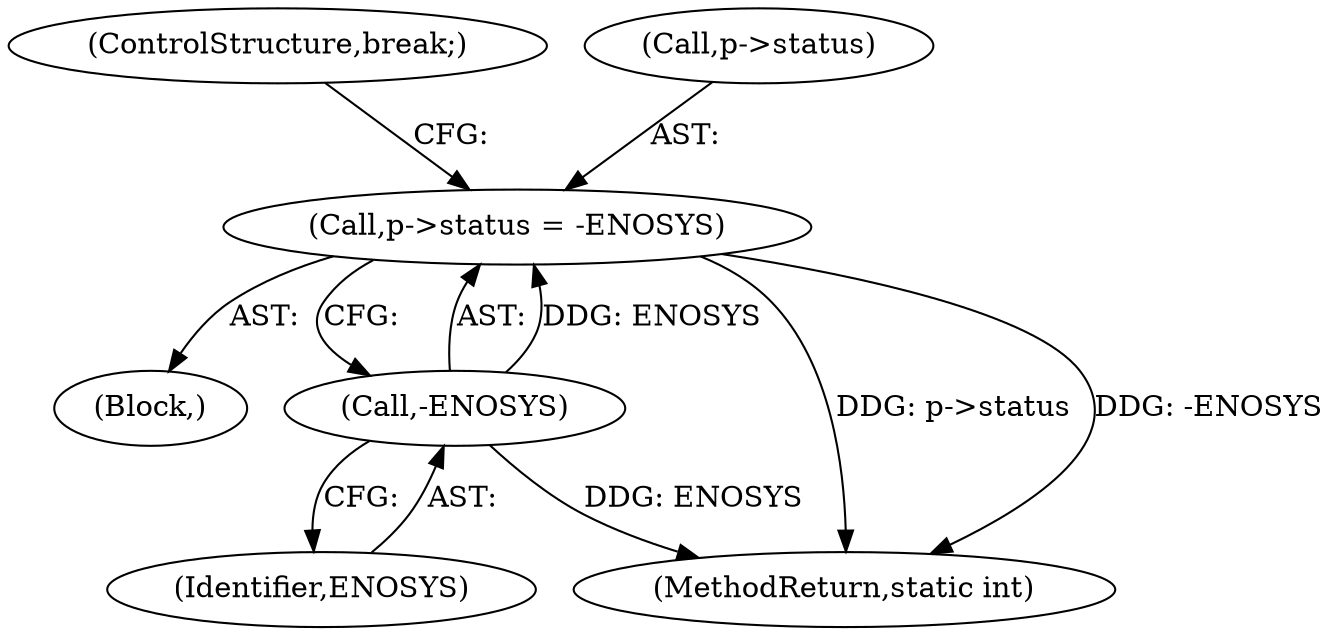 digraph "0_Android_073a80800f341325932c66818ce4302b312909a4_0@pointer" {
"1000298" [label="(Call,p->status = -ENOSYS)"];
"1000302" [label="(Call,-ENOSYS)"];
"1000236" [label="(Block,)"];
"1000487" [label="(MethodReturn,static int)"];
"1000303" [label="(Identifier,ENOSYS)"];
"1000304" [label="(ControlStructure,break;)"];
"1000302" [label="(Call,-ENOSYS)"];
"1000298" [label="(Call,p->status = -ENOSYS)"];
"1000299" [label="(Call,p->status)"];
"1000298" -> "1000236"  [label="AST: "];
"1000298" -> "1000302"  [label="CFG: "];
"1000299" -> "1000298"  [label="AST: "];
"1000302" -> "1000298"  [label="AST: "];
"1000304" -> "1000298"  [label="CFG: "];
"1000298" -> "1000487"  [label="DDG: p->status"];
"1000298" -> "1000487"  [label="DDG: -ENOSYS"];
"1000302" -> "1000298"  [label="DDG: ENOSYS"];
"1000302" -> "1000303"  [label="CFG: "];
"1000303" -> "1000302"  [label="AST: "];
"1000302" -> "1000487"  [label="DDG: ENOSYS"];
}
